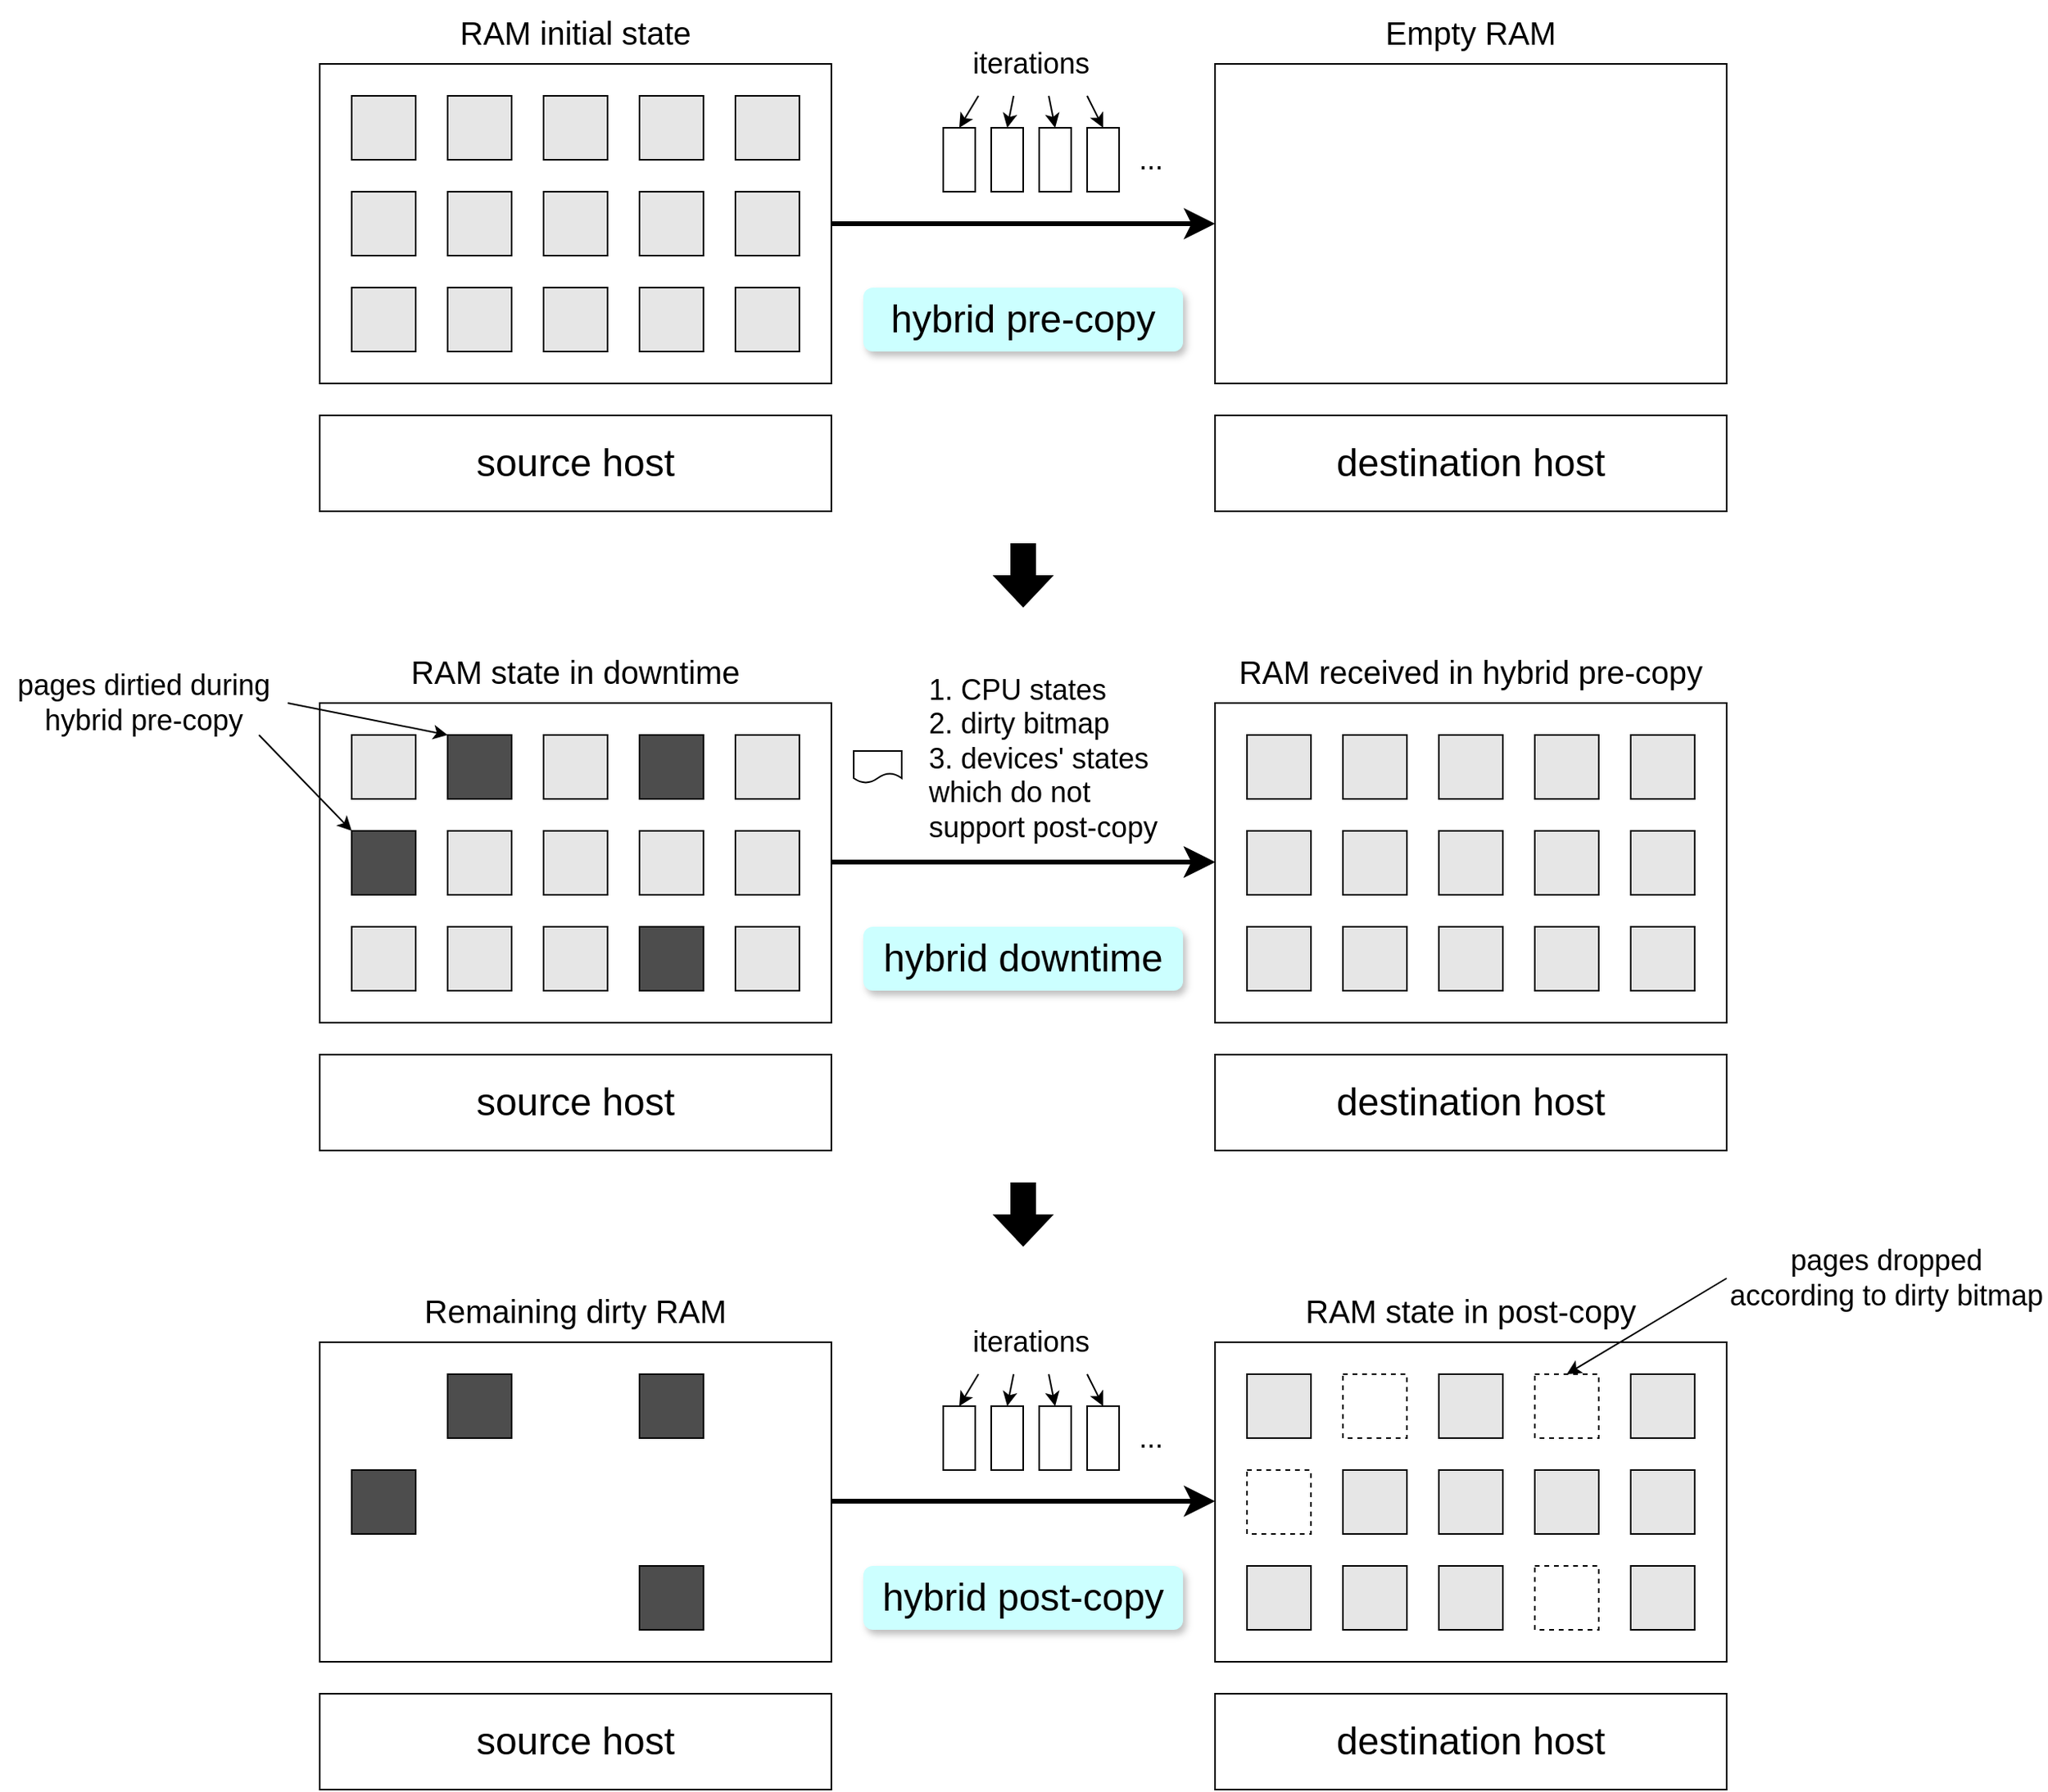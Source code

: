 <mxfile version="21.5.1" type="github">
  <diagram name="第 1 页" id="RIdFQgAQoTJojQbnxjcj">
    <mxGraphModel dx="2846" dy="1155" grid="1" gridSize="10" guides="1" tooltips="1" connect="1" arrows="1" fold="1" page="1" pageScale="1" pageWidth="827" pageHeight="1169" math="0" shadow="0">
      <root>
        <mxCell id="0" />
        <mxCell id="1" parent="0" />
        <mxCell id="ZZE6u8Rq9VthmS_ORE96-38" style="edgeStyle=orthogonalEdgeStyle;rounded=0;orthogonalLoop=1;jettySize=auto;html=1;exitX=1;exitY=0.5;exitDx=0;exitDy=0;entryX=0;entryY=0.5;entryDx=0;entryDy=0;endSize=10;startSize=10;strokeWidth=3;" edge="1" parent="1" source="ZZE6u8Rq9VthmS_ORE96-18" target="ZZE6u8Rq9VthmS_ORE96-36">
          <mxGeometry relative="1" as="geometry" />
        </mxCell>
        <mxCell id="ZZE6u8Rq9VthmS_ORE96-18" value="" style="rounded=0;whiteSpace=wrap;html=1;" vertex="1" parent="1">
          <mxGeometry x="80" y="440" width="320" height="200" as="geometry" />
        </mxCell>
        <mxCell id="ZZE6u8Rq9VthmS_ORE96-19" value="" style="rounded=0;whiteSpace=wrap;html=1;fillColor=#E6E6E6;" vertex="1" parent="1">
          <mxGeometry x="100" y="460" width="40" height="40" as="geometry" />
        </mxCell>
        <mxCell id="ZZE6u8Rq9VthmS_ORE96-20" value="" style="rounded=0;whiteSpace=wrap;html=1;fillColor=#E6E6E6;" vertex="1" parent="1">
          <mxGeometry x="160" y="460" width="40" height="40" as="geometry" />
        </mxCell>
        <mxCell id="ZZE6u8Rq9VthmS_ORE96-21" value="" style="rounded=0;whiteSpace=wrap;html=1;fillColor=#E6E6E6;" vertex="1" parent="1">
          <mxGeometry x="220" y="460" width="40" height="40" as="geometry" />
        </mxCell>
        <mxCell id="ZZE6u8Rq9VthmS_ORE96-22" value="" style="rounded=0;whiteSpace=wrap;html=1;fillColor=#E6E6E6;" vertex="1" parent="1">
          <mxGeometry x="280" y="460" width="40" height="40" as="geometry" />
        </mxCell>
        <mxCell id="ZZE6u8Rq9VthmS_ORE96-23" value="" style="rounded=0;whiteSpace=wrap;html=1;fillColor=#E6E6E6;" vertex="1" parent="1">
          <mxGeometry x="340" y="460" width="40" height="40" as="geometry" />
        </mxCell>
        <mxCell id="ZZE6u8Rq9VthmS_ORE96-24" value="" style="rounded=0;whiteSpace=wrap;html=1;fillColor=#E6E6E6;" vertex="1" parent="1">
          <mxGeometry x="100" y="520" width="40" height="40" as="geometry" />
        </mxCell>
        <mxCell id="ZZE6u8Rq9VthmS_ORE96-25" value="" style="rounded=0;whiteSpace=wrap;html=1;fillColor=#E6E6E6;" vertex="1" parent="1">
          <mxGeometry x="160" y="520" width="40" height="40" as="geometry" />
        </mxCell>
        <mxCell id="ZZE6u8Rq9VthmS_ORE96-26" value="" style="rounded=0;whiteSpace=wrap;html=1;fillColor=#E6E6E6;" vertex="1" parent="1">
          <mxGeometry x="220" y="520" width="40" height="40" as="geometry" />
        </mxCell>
        <mxCell id="ZZE6u8Rq9VthmS_ORE96-27" value="" style="rounded=0;whiteSpace=wrap;html=1;fillColor=#E6E6E6;" vertex="1" parent="1">
          <mxGeometry x="280" y="520" width="40" height="40" as="geometry" />
        </mxCell>
        <mxCell id="ZZE6u8Rq9VthmS_ORE96-28" value="" style="rounded=0;whiteSpace=wrap;html=1;fillColor=#E6E6E6;" vertex="1" parent="1">
          <mxGeometry x="340" y="520" width="40" height="40" as="geometry" />
        </mxCell>
        <mxCell id="ZZE6u8Rq9VthmS_ORE96-29" value="" style="rounded=0;whiteSpace=wrap;html=1;fillColor=#E6E6E6;" vertex="1" parent="1">
          <mxGeometry x="100" y="580" width="40" height="40" as="geometry" />
        </mxCell>
        <mxCell id="ZZE6u8Rq9VthmS_ORE96-30" value="" style="rounded=0;whiteSpace=wrap;html=1;fillColor=#E6E6E6;" vertex="1" parent="1">
          <mxGeometry x="160" y="580" width="40" height="40" as="geometry" />
        </mxCell>
        <mxCell id="ZZE6u8Rq9VthmS_ORE96-31" value="" style="rounded=0;whiteSpace=wrap;html=1;fillColor=#E6E6E6;" vertex="1" parent="1">
          <mxGeometry x="220" y="580" width="40" height="40" as="geometry" />
        </mxCell>
        <mxCell id="ZZE6u8Rq9VthmS_ORE96-32" value="" style="rounded=0;whiteSpace=wrap;html=1;fillColor=#E6E6E6;" vertex="1" parent="1">
          <mxGeometry x="280" y="580" width="40" height="40" as="geometry" />
        </mxCell>
        <mxCell id="ZZE6u8Rq9VthmS_ORE96-33" value="" style="rounded=0;whiteSpace=wrap;html=1;fillColor=#E6E6E6;" vertex="1" parent="1">
          <mxGeometry x="340" y="580" width="40" height="40" as="geometry" />
        </mxCell>
        <mxCell id="ZZE6u8Rq9VthmS_ORE96-36" value="" style="rounded=0;whiteSpace=wrap;html=1;" vertex="1" parent="1">
          <mxGeometry x="640" y="440" width="320" height="200" as="geometry" />
        </mxCell>
        <mxCell id="ZZE6u8Rq9VthmS_ORE96-37" value="&lt;font style=&quot;font-size: 24px;&quot;&gt;source host&lt;/font&gt;" style="rounded=0;whiteSpace=wrap;html=1;" vertex="1" parent="1">
          <mxGeometry x="80" y="660" width="320" height="60" as="geometry" />
        </mxCell>
        <mxCell id="ZZE6u8Rq9VthmS_ORE96-40" value="&lt;font style=&quot;font-size: 24px;&quot;&gt;destination host&lt;/font&gt;" style="rounded=0;whiteSpace=wrap;html=1;" vertex="1" parent="1">
          <mxGeometry x="640" y="660" width="320" height="60" as="geometry" />
        </mxCell>
        <mxCell id="ZZE6u8Rq9VthmS_ORE96-41" value="&lt;font style=&quot;font-size: 20px;&quot;&gt;RAM initial state&lt;/font&gt;" style="text;html=1;strokeColor=none;fillColor=none;align=center;verticalAlign=middle;whiteSpace=wrap;rounded=0;" vertex="1" parent="1">
          <mxGeometry x="80" y="400" width="320" height="40" as="geometry" />
        </mxCell>
        <mxCell id="ZZE6u8Rq9VthmS_ORE96-42" value="" style="shape=flexArrow;endArrow=classic;html=1;rounded=0;endSize=6;startSize=10;strokeWidth=1;width=15;fillColor=#000000;" edge="1" parent="1">
          <mxGeometry width="50" height="50" relative="1" as="geometry">
            <mxPoint x="520" y="740" as="sourcePoint" />
            <mxPoint x="520" y="780" as="targetPoint" />
          </mxGeometry>
        </mxCell>
        <mxCell id="ZZE6u8Rq9VthmS_ORE96-43" value="&lt;font style=&quot;font-size: 24px;&quot;&gt;hybrid pre-copy&lt;/font&gt;" style="text;html=1;strokeColor=none;fillColor=#CCFFFF;align=center;verticalAlign=middle;whiteSpace=wrap;rounded=1;shadow=1;glass=0;dashed=1;" vertex="1" parent="1">
          <mxGeometry x="420" y="580" width="200" height="40" as="geometry" />
        </mxCell>
        <mxCell id="ZZE6u8Rq9VthmS_ORE96-44" value="" style="shape=image;html=1;verticalAlign=top;verticalLabelPosition=bottom;labelBackgroundColor=#ffffff;imageAspect=0;aspect=fixed;image=https://cdn1.iconfinder.com/data/icons/material-audio-video/22/loop-128.png" vertex="1" parent="1">
          <mxGeometry x="420" y="480" width="40" height="40" as="geometry" />
        </mxCell>
        <mxCell id="ZZE6u8Rq9VthmS_ORE96-45" value="" style="rounded=0;whiteSpace=wrap;html=1;" vertex="1" parent="1">
          <mxGeometry x="470" y="480" width="20" height="40" as="geometry" />
        </mxCell>
        <mxCell id="ZZE6u8Rq9VthmS_ORE96-46" value="" style="rounded=0;whiteSpace=wrap;html=1;" vertex="1" parent="1">
          <mxGeometry x="500" y="480" width="20" height="40" as="geometry" />
        </mxCell>
        <mxCell id="ZZE6u8Rq9VthmS_ORE96-47" value="" style="rounded=0;whiteSpace=wrap;html=1;" vertex="1" parent="1">
          <mxGeometry x="530" y="480" width="20" height="40" as="geometry" />
        </mxCell>
        <mxCell id="ZZE6u8Rq9VthmS_ORE96-48" value="" style="rounded=0;whiteSpace=wrap;html=1;" vertex="1" parent="1">
          <mxGeometry x="560" y="480" width="20" height="40" as="geometry" />
        </mxCell>
        <mxCell id="ZZE6u8Rq9VthmS_ORE96-49" value="&lt;font style=&quot;font-size: 18px;&quot;&gt;...&lt;/font&gt;" style="text;html=1;strokeColor=none;fillColor=none;align=center;verticalAlign=middle;whiteSpace=wrap;rounded=0;" vertex="1" parent="1">
          <mxGeometry x="580" y="480" width="40" height="40" as="geometry" />
        </mxCell>
        <mxCell id="ZZE6u8Rq9VthmS_ORE96-50" value="&lt;font style=&quot;font-size: 18px;&quot;&gt;iterations&lt;/font&gt;" style="text;html=1;strokeColor=none;fillColor=none;align=center;verticalAlign=middle;whiteSpace=wrap;rounded=0;" vertex="1" parent="1">
          <mxGeometry x="470" y="420" width="110" height="40" as="geometry" />
        </mxCell>
        <mxCell id="ZZE6u8Rq9VthmS_ORE96-51" value="" style="endArrow=classic;html=1;rounded=0;exitX=0.2;exitY=1;exitDx=0;exitDy=0;exitPerimeter=0;" edge="1" parent="1" source="ZZE6u8Rq9VthmS_ORE96-50">
          <mxGeometry width="50" height="50" relative="1" as="geometry">
            <mxPoint x="390" y="590" as="sourcePoint" />
            <mxPoint x="480" y="480" as="targetPoint" />
          </mxGeometry>
        </mxCell>
        <mxCell id="ZZE6u8Rq9VthmS_ORE96-53" value="" style="endArrow=classic;html=1;rounded=0;exitX=0.4;exitY=1;exitDx=0;exitDy=0;exitPerimeter=0;entryX=0.5;entryY=0;entryDx=0;entryDy=0;" edge="1" parent="1" source="ZZE6u8Rq9VthmS_ORE96-50" target="ZZE6u8Rq9VthmS_ORE96-46">
          <mxGeometry width="50" height="50" relative="1" as="geometry">
            <mxPoint x="502" y="470" as="sourcePoint" />
            <mxPoint x="490" y="490" as="targetPoint" />
          </mxGeometry>
        </mxCell>
        <mxCell id="ZZE6u8Rq9VthmS_ORE96-54" value="" style="endArrow=classic;html=1;rounded=0;exitX=0.6;exitY=1;exitDx=0;exitDy=0;exitPerimeter=0;entryX=0.5;entryY=0;entryDx=0;entryDy=0;" edge="1" parent="1" source="ZZE6u8Rq9VthmS_ORE96-50" target="ZZE6u8Rq9VthmS_ORE96-47">
          <mxGeometry width="50" height="50" relative="1" as="geometry">
            <mxPoint x="512" y="480" as="sourcePoint" />
            <mxPoint x="500" y="500" as="targetPoint" />
          </mxGeometry>
        </mxCell>
        <mxCell id="ZZE6u8Rq9VthmS_ORE96-55" value="" style="endArrow=classic;html=1;rounded=0;exitX=0.818;exitY=1;exitDx=0;exitDy=0;exitPerimeter=0;entryX=0.5;entryY=0;entryDx=0;entryDy=0;" edge="1" parent="1" source="ZZE6u8Rq9VthmS_ORE96-50" target="ZZE6u8Rq9VthmS_ORE96-48">
          <mxGeometry width="50" height="50" relative="1" as="geometry">
            <mxPoint x="522" y="490" as="sourcePoint" />
            <mxPoint x="510" y="510" as="targetPoint" />
          </mxGeometry>
        </mxCell>
        <mxCell id="ZZE6u8Rq9VthmS_ORE96-56" value="" style="rounded=0;whiteSpace=wrap;html=1;" vertex="1" parent="1">
          <mxGeometry x="80" y="840" width="320" height="200" as="geometry" />
        </mxCell>
        <mxCell id="ZZE6u8Rq9VthmS_ORE96-57" value="" style="rounded=0;whiteSpace=wrap;html=1;fillColor=#E6E6E6;" vertex="1" parent="1">
          <mxGeometry x="100" y="860" width="40" height="40" as="geometry" />
        </mxCell>
        <mxCell id="ZZE6u8Rq9VthmS_ORE96-58" value="" style="rounded=0;whiteSpace=wrap;html=1;fillColor=#4D4D4D;" vertex="1" parent="1">
          <mxGeometry x="160" y="860" width="40" height="40" as="geometry" />
        </mxCell>
        <mxCell id="ZZE6u8Rq9VthmS_ORE96-59" value="" style="rounded=0;whiteSpace=wrap;html=1;fillColor=#E6E6E6;" vertex="1" parent="1">
          <mxGeometry x="220" y="860" width="40" height="40" as="geometry" />
        </mxCell>
        <mxCell id="ZZE6u8Rq9VthmS_ORE96-60" value="" style="rounded=0;whiteSpace=wrap;html=1;fillColor=#4D4D4D;" vertex="1" parent="1">
          <mxGeometry x="280" y="860" width="40" height="40" as="geometry" />
        </mxCell>
        <mxCell id="ZZE6u8Rq9VthmS_ORE96-61" value="" style="rounded=0;whiteSpace=wrap;html=1;fillColor=#E6E6E6;" vertex="1" parent="1">
          <mxGeometry x="340" y="860" width="40" height="40" as="geometry" />
        </mxCell>
        <mxCell id="ZZE6u8Rq9VthmS_ORE96-62" value="" style="rounded=0;whiteSpace=wrap;html=1;fillColor=#4D4D4D;" vertex="1" parent="1">
          <mxGeometry x="100" y="920" width="40" height="40" as="geometry" />
        </mxCell>
        <mxCell id="ZZE6u8Rq9VthmS_ORE96-63" value="" style="rounded=0;whiteSpace=wrap;html=1;fillColor=#E6E6E6;" vertex="1" parent="1">
          <mxGeometry x="160" y="920" width="40" height="40" as="geometry" />
        </mxCell>
        <mxCell id="ZZE6u8Rq9VthmS_ORE96-64" value="" style="rounded=0;whiteSpace=wrap;html=1;fillColor=#E6E6E6;" vertex="1" parent="1">
          <mxGeometry x="220" y="920" width="40" height="40" as="geometry" />
        </mxCell>
        <mxCell id="ZZE6u8Rq9VthmS_ORE96-65" value="" style="rounded=0;whiteSpace=wrap;html=1;fillColor=#E6E6E6;" vertex="1" parent="1">
          <mxGeometry x="280" y="920" width="40" height="40" as="geometry" />
        </mxCell>
        <mxCell id="ZZE6u8Rq9VthmS_ORE96-66" value="" style="rounded=0;whiteSpace=wrap;html=1;fillColor=#E6E6E6;" vertex="1" parent="1">
          <mxGeometry x="340" y="920" width="40" height="40" as="geometry" />
        </mxCell>
        <mxCell id="ZZE6u8Rq9VthmS_ORE96-67" value="" style="rounded=0;whiteSpace=wrap;html=1;fillColor=#E6E6E6;" vertex="1" parent="1">
          <mxGeometry x="100" y="980" width="40" height="40" as="geometry" />
        </mxCell>
        <mxCell id="ZZE6u8Rq9VthmS_ORE96-68" value="" style="rounded=0;whiteSpace=wrap;html=1;fillColor=#E6E6E6;" vertex="1" parent="1">
          <mxGeometry x="160" y="980" width="40" height="40" as="geometry" />
        </mxCell>
        <mxCell id="ZZE6u8Rq9VthmS_ORE96-69" value="" style="rounded=0;whiteSpace=wrap;html=1;fillColor=#E6E6E6;" vertex="1" parent="1">
          <mxGeometry x="220" y="980" width="40" height="40" as="geometry" />
        </mxCell>
        <mxCell id="ZZE6u8Rq9VthmS_ORE96-70" value="" style="rounded=0;whiteSpace=wrap;html=1;fillColor=#4D4D4D;" vertex="1" parent="1">
          <mxGeometry x="280" y="980" width="40" height="40" as="geometry" />
        </mxCell>
        <mxCell id="ZZE6u8Rq9VthmS_ORE96-71" value="" style="rounded=0;whiteSpace=wrap;html=1;fillColor=#E6E6E6;" vertex="1" parent="1">
          <mxGeometry x="340" y="980" width="40" height="40" as="geometry" />
        </mxCell>
        <mxCell id="ZZE6u8Rq9VthmS_ORE96-72" value="&lt;font style=&quot;font-size: 24px;&quot;&gt;source host&lt;/font&gt;" style="rounded=0;whiteSpace=wrap;html=1;" vertex="1" parent="1">
          <mxGeometry x="80" y="1060" width="320" height="60" as="geometry" />
        </mxCell>
        <mxCell id="ZZE6u8Rq9VthmS_ORE96-73" value="&lt;font style=&quot;font-size: 20px;&quot;&gt;RAM state in downtime&lt;/font&gt;" style="text;html=1;strokeColor=none;fillColor=none;align=center;verticalAlign=middle;whiteSpace=wrap;rounded=0;" vertex="1" parent="1">
          <mxGeometry x="80" y="800" width="320" height="40" as="geometry" />
        </mxCell>
        <mxCell id="ZZE6u8Rq9VthmS_ORE96-74" value="&lt;font style=&quot;font-size: 18px;&quot;&gt;pages dirtied during hybrid pre-copy&lt;/font&gt;" style="text;html=1;strokeColor=none;fillColor=none;align=center;verticalAlign=middle;whiteSpace=wrap;rounded=0;" vertex="1" parent="1">
          <mxGeometry x="-120" y="820" width="180" height="40" as="geometry" />
        </mxCell>
        <mxCell id="ZZE6u8Rq9VthmS_ORE96-75" value="" style="endArrow=classic;html=1;rounded=0;exitX=1;exitY=0.5;exitDx=0;exitDy=0;entryX=0;entryY=0;entryDx=0;entryDy=0;" edge="1" parent="1" source="ZZE6u8Rq9VthmS_ORE96-74" target="ZZE6u8Rq9VthmS_ORE96-58">
          <mxGeometry width="50" height="50" relative="1" as="geometry">
            <mxPoint x="390" y="940" as="sourcePoint" />
            <mxPoint x="440" y="890" as="targetPoint" />
          </mxGeometry>
        </mxCell>
        <mxCell id="ZZE6u8Rq9VthmS_ORE96-76" value="" style="endArrow=classic;html=1;rounded=0;exitX=0.9;exitY=1;exitDx=0;exitDy=0;entryX=0;entryY=0;entryDx=0;entryDy=0;exitPerimeter=0;" edge="1" parent="1" source="ZZE6u8Rq9VthmS_ORE96-74" target="ZZE6u8Rq9VthmS_ORE96-62">
          <mxGeometry width="50" height="50" relative="1" as="geometry">
            <mxPoint x="70" y="860" as="sourcePoint" />
            <mxPoint x="170" y="870" as="targetPoint" />
          </mxGeometry>
        </mxCell>
        <mxCell id="ZZE6u8Rq9VthmS_ORE96-77" value="" style="rounded=0;whiteSpace=wrap;html=1;" vertex="1" parent="1">
          <mxGeometry x="640" y="840" width="320" height="200" as="geometry" />
        </mxCell>
        <mxCell id="ZZE6u8Rq9VthmS_ORE96-78" value="" style="rounded=0;whiteSpace=wrap;html=1;fillColor=#E6E6E6;" vertex="1" parent="1">
          <mxGeometry x="660" y="860" width="40" height="40" as="geometry" />
        </mxCell>
        <mxCell id="ZZE6u8Rq9VthmS_ORE96-79" value="" style="rounded=0;whiteSpace=wrap;html=1;fillColor=#E6E6E6;" vertex="1" parent="1">
          <mxGeometry x="720" y="860" width="40" height="40" as="geometry" />
        </mxCell>
        <mxCell id="ZZE6u8Rq9VthmS_ORE96-80" value="" style="rounded=0;whiteSpace=wrap;html=1;fillColor=#E6E6E6;" vertex="1" parent="1">
          <mxGeometry x="780" y="860" width="40" height="40" as="geometry" />
        </mxCell>
        <mxCell id="ZZE6u8Rq9VthmS_ORE96-81" value="" style="rounded=0;whiteSpace=wrap;html=1;fillColor=#E6E6E6;" vertex="1" parent="1">
          <mxGeometry x="840" y="860" width="40" height="40" as="geometry" />
        </mxCell>
        <mxCell id="ZZE6u8Rq9VthmS_ORE96-82" value="" style="rounded=0;whiteSpace=wrap;html=1;fillColor=#E6E6E6;" vertex="1" parent="1">
          <mxGeometry x="900" y="860" width="40" height="40" as="geometry" />
        </mxCell>
        <mxCell id="ZZE6u8Rq9VthmS_ORE96-83" value="" style="rounded=0;whiteSpace=wrap;html=1;fillColor=#E6E6E6;" vertex="1" parent="1">
          <mxGeometry x="660" y="920" width="40" height="40" as="geometry" />
        </mxCell>
        <mxCell id="ZZE6u8Rq9VthmS_ORE96-84" value="" style="rounded=0;whiteSpace=wrap;html=1;fillColor=#E6E6E6;" vertex="1" parent="1">
          <mxGeometry x="720" y="920" width="40" height="40" as="geometry" />
        </mxCell>
        <mxCell id="ZZE6u8Rq9VthmS_ORE96-85" value="" style="rounded=0;whiteSpace=wrap;html=1;fillColor=#E6E6E6;" vertex="1" parent="1">
          <mxGeometry x="780" y="920" width="40" height="40" as="geometry" />
        </mxCell>
        <mxCell id="ZZE6u8Rq9VthmS_ORE96-86" value="" style="rounded=0;whiteSpace=wrap;html=1;fillColor=#E6E6E6;" vertex="1" parent="1">
          <mxGeometry x="840" y="920" width="40" height="40" as="geometry" />
        </mxCell>
        <mxCell id="ZZE6u8Rq9VthmS_ORE96-87" value="" style="rounded=0;whiteSpace=wrap;html=1;fillColor=#E6E6E6;" vertex="1" parent="1">
          <mxGeometry x="900" y="920" width="40" height="40" as="geometry" />
        </mxCell>
        <mxCell id="ZZE6u8Rq9VthmS_ORE96-88" value="" style="rounded=0;whiteSpace=wrap;html=1;fillColor=#E6E6E6;" vertex="1" parent="1">
          <mxGeometry x="660" y="980" width="40" height="40" as="geometry" />
        </mxCell>
        <mxCell id="ZZE6u8Rq9VthmS_ORE96-89" value="" style="rounded=0;whiteSpace=wrap;html=1;fillColor=#E6E6E6;" vertex="1" parent="1">
          <mxGeometry x="720" y="980" width="40" height="40" as="geometry" />
        </mxCell>
        <mxCell id="ZZE6u8Rq9VthmS_ORE96-90" value="" style="rounded=0;whiteSpace=wrap;html=1;fillColor=#E6E6E6;" vertex="1" parent="1">
          <mxGeometry x="780" y="980" width="40" height="40" as="geometry" />
        </mxCell>
        <mxCell id="ZZE6u8Rq9VthmS_ORE96-91" value="" style="rounded=0;whiteSpace=wrap;html=1;fillColor=#E6E6E6;" vertex="1" parent="1">
          <mxGeometry x="840" y="980" width="40" height="40" as="geometry" />
        </mxCell>
        <mxCell id="ZZE6u8Rq9VthmS_ORE96-92" value="" style="rounded=0;whiteSpace=wrap;html=1;fillColor=#E6E6E6;" vertex="1" parent="1">
          <mxGeometry x="900" y="980" width="40" height="40" as="geometry" />
        </mxCell>
        <mxCell id="ZZE6u8Rq9VthmS_ORE96-93" value="&lt;font style=&quot;font-size: 24px;&quot;&gt;destination host&lt;/font&gt;" style="rounded=0;whiteSpace=wrap;html=1;" vertex="1" parent="1">
          <mxGeometry x="640" y="1060" width="320" height="60" as="geometry" />
        </mxCell>
        <mxCell id="ZZE6u8Rq9VthmS_ORE96-94" style="edgeStyle=orthogonalEdgeStyle;rounded=0;orthogonalLoop=1;jettySize=auto;html=1;exitX=1;exitY=0.5;exitDx=0;exitDy=0;entryX=0;entryY=0.5;entryDx=0;entryDy=0;endSize=10;startSize=10;strokeWidth=3;" edge="1" parent="1">
          <mxGeometry relative="1" as="geometry">
            <mxPoint x="400" y="939.5" as="sourcePoint" />
            <mxPoint x="640" y="939.5" as="targetPoint" />
          </mxGeometry>
        </mxCell>
        <mxCell id="ZZE6u8Rq9VthmS_ORE96-95" value="&lt;font style=&quot;font-size: 24px;&quot;&gt;hybrid downtime&lt;/font&gt;" style="text;html=1;strokeColor=none;fillColor=#CCFFFF;align=center;verticalAlign=middle;whiteSpace=wrap;rounded=1;shadow=1;" vertex="1" parent="1">
          <mxGeometry x="420" y="980" width="200" height="40" as="geometry" />
        </mxCell>
        <mxCell id="ZZE6u8Rq9VthmS_ORE96-96" value="" style="shape=flexArrow;endArrow=classic;html=1;rounded=0;endSize=6;startSize=10;strokeWidth=1;width=15;fillColor=#000000;" edge="1" parent="1">
          <mxGeometry width="50" height="50" relative="1" as="geometry">
            <mxPoint x="520" y="1140" as="sourcePoint" />
            <mxPoint x="520" y="1180" as="targetPoint" />
          </mxGeometry>
        </mxCell>
        <mxCell id="ZZE6u8Rq9VthmS_ORE96-97" value="" style="rounded=0;whiteSpace=wrap;html=1;" vertex="1" parent="1">
          <mxGeometry x="80" y="1240" width="320" height="200" as="geometry" />
        </mxCell>
        <mxCell id="ZZE6u8Rq9VthmS_ORE96-99" value="" style="rounded=0;whiteSpace=wrap;html=1;fillColor=#4D4D4D;" vertex="1" parent="1">
          <mxGeometry x="160" y="1260" width="40" height="40" as="geometry" />
        </mxCell>
        <mxCell id="ZZE6u8Rq9VthmS_ORE96-101" value="" style="rounded=0;whiteSpace=wrap;html=1;fillColor=#4D4D4D;" vertex="1" parent="1">
          <mxGeometry x="280" y="1260" width="40" height="40" as="geometry" />
        </mxCell>
        <mxCell id="ZZE6u8Rq9VthmS_ORE96-103" value="" style="rounded=0;whiteSpace=wrap;html=1;fillColor=#4D4D4D;" vertex="1" parent="1">
          <mxGeometry x="100" y="1320" width="40" height="40" as="geometry" />
        </mxCell>
        <mxCell id="ZZE6u8Rq9VthmS_ORE96-111" value="" style="rounded=0;whiteSpace=wrap;html=1;fillColor=#4D4D4D;" vertex="1" parent="1">
          <mxGeometry x="280" y="1380" width="40" height="40" as="geometry" />
        </mxCell>
        <mxCell id="ZZE6u8Rq9VthmS_ORE96-113" value="&lt;font style=&quot;font-size: 24px;&quot;&gt;source host&lt;/font&gt;" style="rounded=0;whiteSpace=wrap;html=1;" vertex="1" parent="1">
          <mxGeometry x="80" y="1460" width="320" height="60" as="geometry" />
        </mxCell>
        <mxCell id="ZZE6u8Rq9VthmS_ORE96-115" value="&lt;blockquote style=&quot;margin: 0 0 0 40px; border: none; padding: 0px;&quot;&gt;&lt;div style=&quot;text-align: left;&quot;&gt;&lt;span style=&quot;font-size: 18px; background-color: initial;&quot;&gt;1. CPU states&lt;/span&gt;&lt;/div&gt;&lt;font style=&quot;font-size: 18px;&quot;&gt;&lt;div style=&quot;text-align: left;&quot;&gt;&lt;span style=&quot;background-color: initial;&quot;&gt;2. dirty bitmap&lt;/span&gt;&lt;/div&gt;&lt;/font&gt;&lt;font style=&quot;font-size: 18px;&quot;&gt;&lt;div style=&quot;text-align: left;&quot;&gt;&lt;span style=&quot;background-color: initial;&quot;&gt;3. devices&#39; states&lt;/span&gt;&lt;/div&gt;&lt;/font&gt;&lt;font style=&quot;font-size: 18px;&quot;&gt;&lt;div style=&quot;text-align: left;&quot;&gt;&lt;span style=&quot;background-color: initial;&quot;&gt;which do not support post-copy&lt;/span&gt;&lt;/div&gt;&lt;/font&gt;&lt;/blockquote&gt;" style="text;html=1;strokeColor=none;fillColor=none;align=center;verticalAlign=middle;whiteSpace=wrap;rounded=0;" vertex="1" parent="1">
          <mxGeometry x="420" y="810" width="200" height="130" as="geometry" />
        </mxCell>
        <mxCell id="ZZE6u8Rq9VthmS_ORE96-114" value="" style="shape=document;whiteSpace=wrap;html=1;boundedLbl=1;" vertex="1" parent="1">
          <mxGeometry x="414" y="870" width="30" height="20" as="geometry" />
        </mxCell>
        <mxCell id="ZZE6u8Rq9VthmS_ORE96-117" value="&lt;span style=&quot;font-size: 20px;&quot;&gt;Remaining dirty RAM&lt;/span&gt;" style="text;html=1;strokeColor=none;fillColor=none;align=center;verticalAlign=middle;whiteSpace=wrap;rounded=0;" vertex="1" parent="1">
          <mxGeometry x="80" y="1200" width="320" height="40" as="geometry" />
        </mxCell>
        <mxCell id="ZZE6u8Rq9VthmS_ORE96-118" value="&lt;font style=&quot;font-size: 20px;&quot;&gt;Empty RAM&lt;/font&gt;" style="text;html=1;strokeColor=none;fillColor=none;align=center;verticalAlign=middle;whiteSpace=wrap;rounded=0;" vertex="1" parent="1">
          <mxGeometry x="640" y="400" width="320" height="40" as="geometry" />
        </mxCell>
        <mxCell id="ZZE6u8Rq9VthmS_ORE96-119" value="&lt;font style=&quot;font-size: 20px;&quot;&gt;RAM received in hybrid pre-copy&lt;/font&gt;" style="text;html=1;strokeColor=none;fillColor=none;align=center;verticalAlign=middle;whiteSpace=wrap;rounded=0;" vertex="1" parent="1">
          <mxGeometry x="640" y="800" width="320" height="40" as="geometry" />
        </mxCell>
        <mxCell id="ZZE6u8Rq9VthmS_ORE96-120" style="edgeStyle=orthogonalEdgeStyle;rounded=0;orthogonalLoop=1;jettySize=auto;html=1;exitX=1;exitY=0.5;exitDx=0;exitDy=0;entryX=0;entryY=0.5;entryDx=0;entryDy=0;endSize=10;startSize=10;strokeWidth=3;" edge="1" parent="1">
          <mxGeometry relative="1" as="geometry">
            <mxPoint x="400" y="939.5" as="sourcePoint" />
            <mxPoint x="640" y="939.5" as="targetPoint" />
          </mxGeometry>
        </mxCell>
        <mxCell id="ZZE6u8Rq9VthmS_ORE96-121" style="edgeStyle=orthogonalEdgeStyle;rounded=0;orthogonalLoop=1;jettySize=auto;html=1;exitX=1;exitY=0.5;exitDx=0;exitDy=0;entryX=0;entryY=0.5;entryDx=0;entryDy=0;endSize=10;startSize=10;strokeWidth=3;" edge="1" parent="1">
          <mxGeometry relative="1" as="geometry">
            <mxPoint x="400" y="1339.5" as="sourcePoint" />
            <mxPoint x="640" y="1339.5" as="targetPoint" />
          </mxGeometry>
        </mxCell>
        <mxCell id="ZZE6u8Rq9VthmS_ORE96-122" value="" style="rounded=0;whiteSpace=wrap;html=1;" vertex="1" parent="1">
          <mxGeometry x="640" y="1240" width="320" height="200" as="geometry" />
        </mxCell>
        <mxCell id="ZZE6u8Rq9VthmS_ORE96-123" value="" style="rounded=0;whiteSpace=wrap;html=1;fillColor=#E6E6E6;" vertex="1" parent="1">
          <mxGeometry x="660" y="1260" width="40" height="40" as="geometry" />
        </mxCell>
        <mxCell id="ZZE6u8Rq9VthmS_ORE96-125" value="" style="rounded=0;whiteSpace=wrap;html=1;fillColor=#E6E6E6;" vertex="1" parent="1">
          <mxGeometry x="780" y="1260" width="40" height="40" as="geometry" />
        </mxCell>
        <mxCell id="ZZE6u8Rq9VthmS_ORE96-126" value="" style="rounded=0;whiteSpace=wrap;html=1;fillColor=none;dashed=1;" vertex="1" parent="1">
          <mxGeometry x="840" y="1260" width="40" height="40" as="geometry" />
        </mxCell>
        <mxCell id="ZZE6u8Rq9VthmS_ORE96-127" value="" style="rounded=0;whiteSpace=wrap;html=1;fillColor=#E6E6E6;" vertex="1" parent="1">
          <mxGeometry x="900" y="1260" width="40" height="40" as="geometry" />
        </mxCell>
        <mxCell id="ZZE6u8Rq9VthmS_ORE96-129" value="" style="rounded=0;whiteSpace=wrap;html=1;fillColor=#E6E6E6;" vertex="1" parent="1">
          <mxGeometry x="720" y="1320" width="40" height="40" as="geometry" />
        </mxCell>
        <mxCell id="ZZE6u8Rq9VthmS_ORE96-130" value="" style="rounded=0;whiteSpace=wrap;html=1;fillColor=#E6E6E6;" vertex="1" parent="1">
          <mxGeometry x="780" y="1320" width="40" height="40" as="geometry" />
        </mxCell>
        <mxCell id="ZZE6u8Rq9VthmS_ORE96-131" value="" style="rounded=0;whiteSpace=wrap;html=1;fillColor=#E6E6E6;" vertex="1" parent="1">
          <mxGeometry x="840" y="1320" width="40" height="40" as="geometry" />
        </mxCell>
        <mxCell id="ZZE6u8Rq9VthmS_ORE96-132" value="" style="rounded=0;whiteSpace=wrap;html=1;fillColor=#E6E6E6;" vertex="1" parent="1">
          <mxGeometry x="900" y="1320" width="40" height="40" as="geometry" />
        </mxCell>
        <mxCell id="ZZE6u8Rq9VthmS_ORE96-133" value="" style="rounded=0;whiteSpace=wrap;html=1;fillColor=#E6E6E6;" vertex="1" parent="1">
          <mxGeometry x="660" y="1380" width="40" height="40" as="geometry" />
        </mxCell>
        <mxCell id="ZZE6u8Rq9VthmS_ORE96-134" value="" style="rounded=0;whiteSpace=wrap;html=1;fillColor=#E6E6E6;" vertex="1" parent="1">
          <mxGeometry x="720" y="1380" width="40" height="40" as="geometry" />
        </mxCell>
        <mxCell id="ZZE6u8Rq9VthmS_ORE96-135" value="" style="rounded=0;whiteSpace=wrap;html=1;fillColor=#E6E6E6;" vertex="1" parent="1">
          <mxGeometry x="780" y="1380" width="40" height="40" as="geometry" />
        </mxCell>
        <mxCell id="ZZE6u8Rq9VthmS_ORE96-137" value="" style="rounded=0;whiteSpace=wrap;html=1;fillColor=#E6E6E6;" vertex="1" parent="1">
          <mxGeometry x="900" y="1380" width="40" height="40" as="geometry" />
        </mxCell>
        <mxCell id="ZZE6u8Rq9VthmS_ORE96-138" value="&lt;font style=&quot;font-size: 24px;&quot;&gt;destination host&lt;/font&gt;" style="rounded=0;whiteSpace=wrap;html=1;" vertex="1" parent="1">
          <mxGeometry x="640" y="1460" width="320" height="60" as="geometry" />
        </mxCell>
        <mxCell id="ZZE6u8Rq9VthmS_ORE96-139" value="&lt;font style=&quot;font-size: 20px;&quot;&gt;RAM state in post-copy&lt;/font&gt;" style="text;html=1;strokeColor=none;fillColor=none;align=center;verticalAlign=middle;whiteSpace=wrap;rounded=0;" vertex="1" parent="1">
          <mxGeometry x="640" y="1200" width="320" height="40" as="geometry" />
        </mxCell>
        <mxCell id="ZZE6u8Rq9VthmS_ORE96-140" value="&lt;font style=&quot;font-size: 24px;&quot;&gt;hybrid post-copy&lt;/font&gt;" style="text;html=1;strokeColor=none;fillColor=#CCFFFF;align=center;verticalAlign=middle;whiteSpace=wrap;rounded=1;shadow=1;" vertex="1" parent="1">
          <mxGeometry x="420" y="1380" width="200" height="40" as="geometry" />
        </mxCell>
        <mxCell id="ZZE6u8Rq9VthmS_ORE96-141" value="&lt;font style=&quot;font-size: 18px;&quot;&gt;pages dropped according to dirty bitmap&lt;/font&gt;" style="text;html=1;strokeColor=none;fillColor=none;align=center;verticalAlign=middle;whiteSpace=wrap;rounded=0;" vertex="1" parent="1">
          <mxGeometry x="960" y="1180" width="200" height="40" as="geometry" />
        </mxCell>
        <mxCell id="ZZE6u8Rq9VthmS_ORE96-142" value="" style="endArrow=classic;html=1;rounded=0;exitX=0;exitY=0.5;exitDx=0;exitDy=0;entryX=0.5;entryY=0;entryDx=0;entryDy=0;" edge="1" parent="1" source="ZZE6u8Rq9VthmS_ORE96-141" target="ZZE6u8Rq9VthmS_ORE96-126">
          <mxGeometry width="50" height="50" relative="1" as="geometry">
            <mxPoint x="390" y="1160" as="sourcePoint" />
            <mxPoint x="440" y="1110" as="targetPoint" />
          </mxGeometry>
        </mxCell>
        <mxCell id="ZZE6u8Rq9VthmS_ORE96-143" value="" style="rounded=0;whiteSpace=wrap;html=1;fillColor=none;dashed=1;" vertex="1" parent="1">
          <mxGeometry x="720" y="1260" width="40" height="40" as="geometry" />
        </mxCell>
        <mxCell id="ZZE6u8Rq9VthmS_ORE96-144" value="" style="rounded=0;whiteSpace=wrap;html=1;fillColor=none;dashed=1;" vertex="1" parent="1">
          <mxGeometry x="660" y="1320" width="40" height="40" as="geometry" />
        </mxCell>
        <mxCell id="ZZE6u8Rq9VthmS_ORE96-145" value="" style="rounded=0;whiteSpace=wrap;html=1;fillColor=none;dashed=1;" vertex="1" parent="1">
          <mxGeometry x="840" y="1380" width="40" height="40" as="geometry" />
        </mxCell>
        <mxCell id="ZZE6u8Rq9VthmS_ORE96-146" value="" style="shape=image;html=1;verticalAlign=top;verticalLabelPosition=bottom;labelBackgroundColor=#ffffff;imageAspect=0;aspect=fixed;image=https://cdn1.iconfinder.com/data/icons/material-audio-video/22/loop-128.png" vertex="1" parent="1">
          <mxGeometry x="420" y="1280" width="40" height="40" as="geometry" />
        </mxCell>
        <mxCell id="ZZE6u8Rq9VthmS_ORE96-147" value="" style="rounded=0;whiteSpace=wrap;html=1;" vertex="1" parent="1">
          <mxGeometry x="470" y="1280" width="20" height="40" as="geometry" />
        </mxCell>
        <mxCell id="ZZE6u8Rq9VthmS_ORE96-148" value="" style="rounded=0;whiteSpace=wrap;html=1;" vertex="1" parent="1">
          <mxGeometry x="500" y="1280" width="20" height="40" as="geometry" />
        </mxCell>
        <mxCell id="ZZE6u8Rq9VthmS_ORE96-149" value="" style="rounded=0;whiteSpace=wrap;html=1;" vertex="1" parent="1">
          <mxGeometry x="530" y="1280" width="20" height="40" as="geometry" />
        </mxCell>
        <mxCell id="ZZE6u8Rq9VthmS_ORE96-150" value="" style="rounded=0;whiteSpace=wrap;html=1;" vertex="1" parent="1">
          <mxGeometry x="560" y="1280" width="20" height="40" as="geometry" />
        </mxCell>
        <mxCell id="ZZE6u8Rq9VthmS_ORE96-151" value="&lt;font style=&quot;font-size: 18px;&quot;&gt;...&lt;/font&gt;" style="text;html=1;strokeColor=none;fillColor=none;align=center;verticalAlign=middle;whiteSpace=wrap;rounded=0;" vertex="1" parent="1">
          <mxGeometry x="580" y="1280" width="40" height="40" as="geometry" />
        </mxCell>
        <mxCell id="ZZE6u8Rq9VthmS_ORE96-152" value="&lt;font style=&quot;font-size: 18px;&quot;&gt;iterations&lt;/font&gt;" style="text;html=1;strokeColor=none;fillColor=none;align=center;verticalAlign=middle;whiteSpace=wrap;rounded=0;" vertex="1" parent="1">
          <mxGeometry x="470" y="1220" width="110" height="40" as="geometry" />
        </mxCell>
        <mxCell id="ZZE6u8Rq9VthmS_ORE96-153" value="" style="endArrow=classic;html=1;rounded=0;exitX=0.2;exitY=1;exitDx=0;exitDy=0;exitPerimeter=0;" edge="1" parent="1" source="ZZE6u8Rq9VthmS_ORE96-152">
          <mxGeometry width="50" height="50" relative="1" as="geometry">
            <mxPoint x="390" y="1390" as="sourcePoint" />
            <mxPoint x="480" y="1280" as="targetPoint" />
          </mxGeometry>
        </mxCell>
        <mxCell id="ZZE6u8Rq9VthmS_ORE96-154" value="" style="endArrow=classic;html=1;rounded=0;exitX=0.4;exitY=1;exitDx=0;exitDy=0;exitPerimeter=0;entryX=0.5;entryY=0;entryDx=0;entryDy=0;" edge="1" parent="1" source="ZZE6u8Rq9VthmS_ORE96-152" target="ZZE6u8Rq9VthmS_ORE96-148">
          <mxGeometry width="50" height="50" relative="1" as="geometry">
            <mxPoint x="502" y="1270" as="sourcePoint" />
            <mxPoint x="490" y="1290" as="targetPoint" />
          </mxGeometry>
        </mxCell>
        <mxCell id="ZZE6u8Rq9VthmS_ORE96-155" value="" style="endArrow=classic;html=1;rounded=0;exitX=0.6;exitY=1;exitDx=0;exitDy=0;exitPerimeter=0;entryX=0.5;entryY=0;entryDx=0;entryDy=0;" edge="1" parent="1" source="ZZE6u8Rq9VthmS_ORE96-152" target="ZZE6u8Rq9VthmS_ORE96-149">
          <mxGeometry width="50" height="50" relative="1" as="geometry">
            <mxPoint x="512" y="1280" as="sourcePoint" />
            <mxPoint x="500" y="1300" as="targetPoint" />
          </mxGeometry>
        </mxCell>
        <mxCell id="ZZE6u8Rq9VthmS_ORE96-156" value="" style="endArrow=classic;html=1;rounded=0;exitX=0.818;exitY=1;exitDx=0;exitDy=0;exitPerimeter=0;entryX=0.5;entryY=0;entryDx=0;entryDy=0;" edge="1" parent="1" source="ZZE6u8Rq9VthmS_ORE96-152" target="ZZE6u8Rq9VthmS_ORE96-150">
          <mxGeometry width="50" height="50" relative="1" as="geometry">
            <mxPoint x="522" y="1290" as="sourcePoint" />
            <mxPoint x="510" y="1310" as="targetPoint" />
          </mxGeometry>
        </mxCell>
      </root>
    </mxGraphModel>
  </diagram>
</mxfile>
